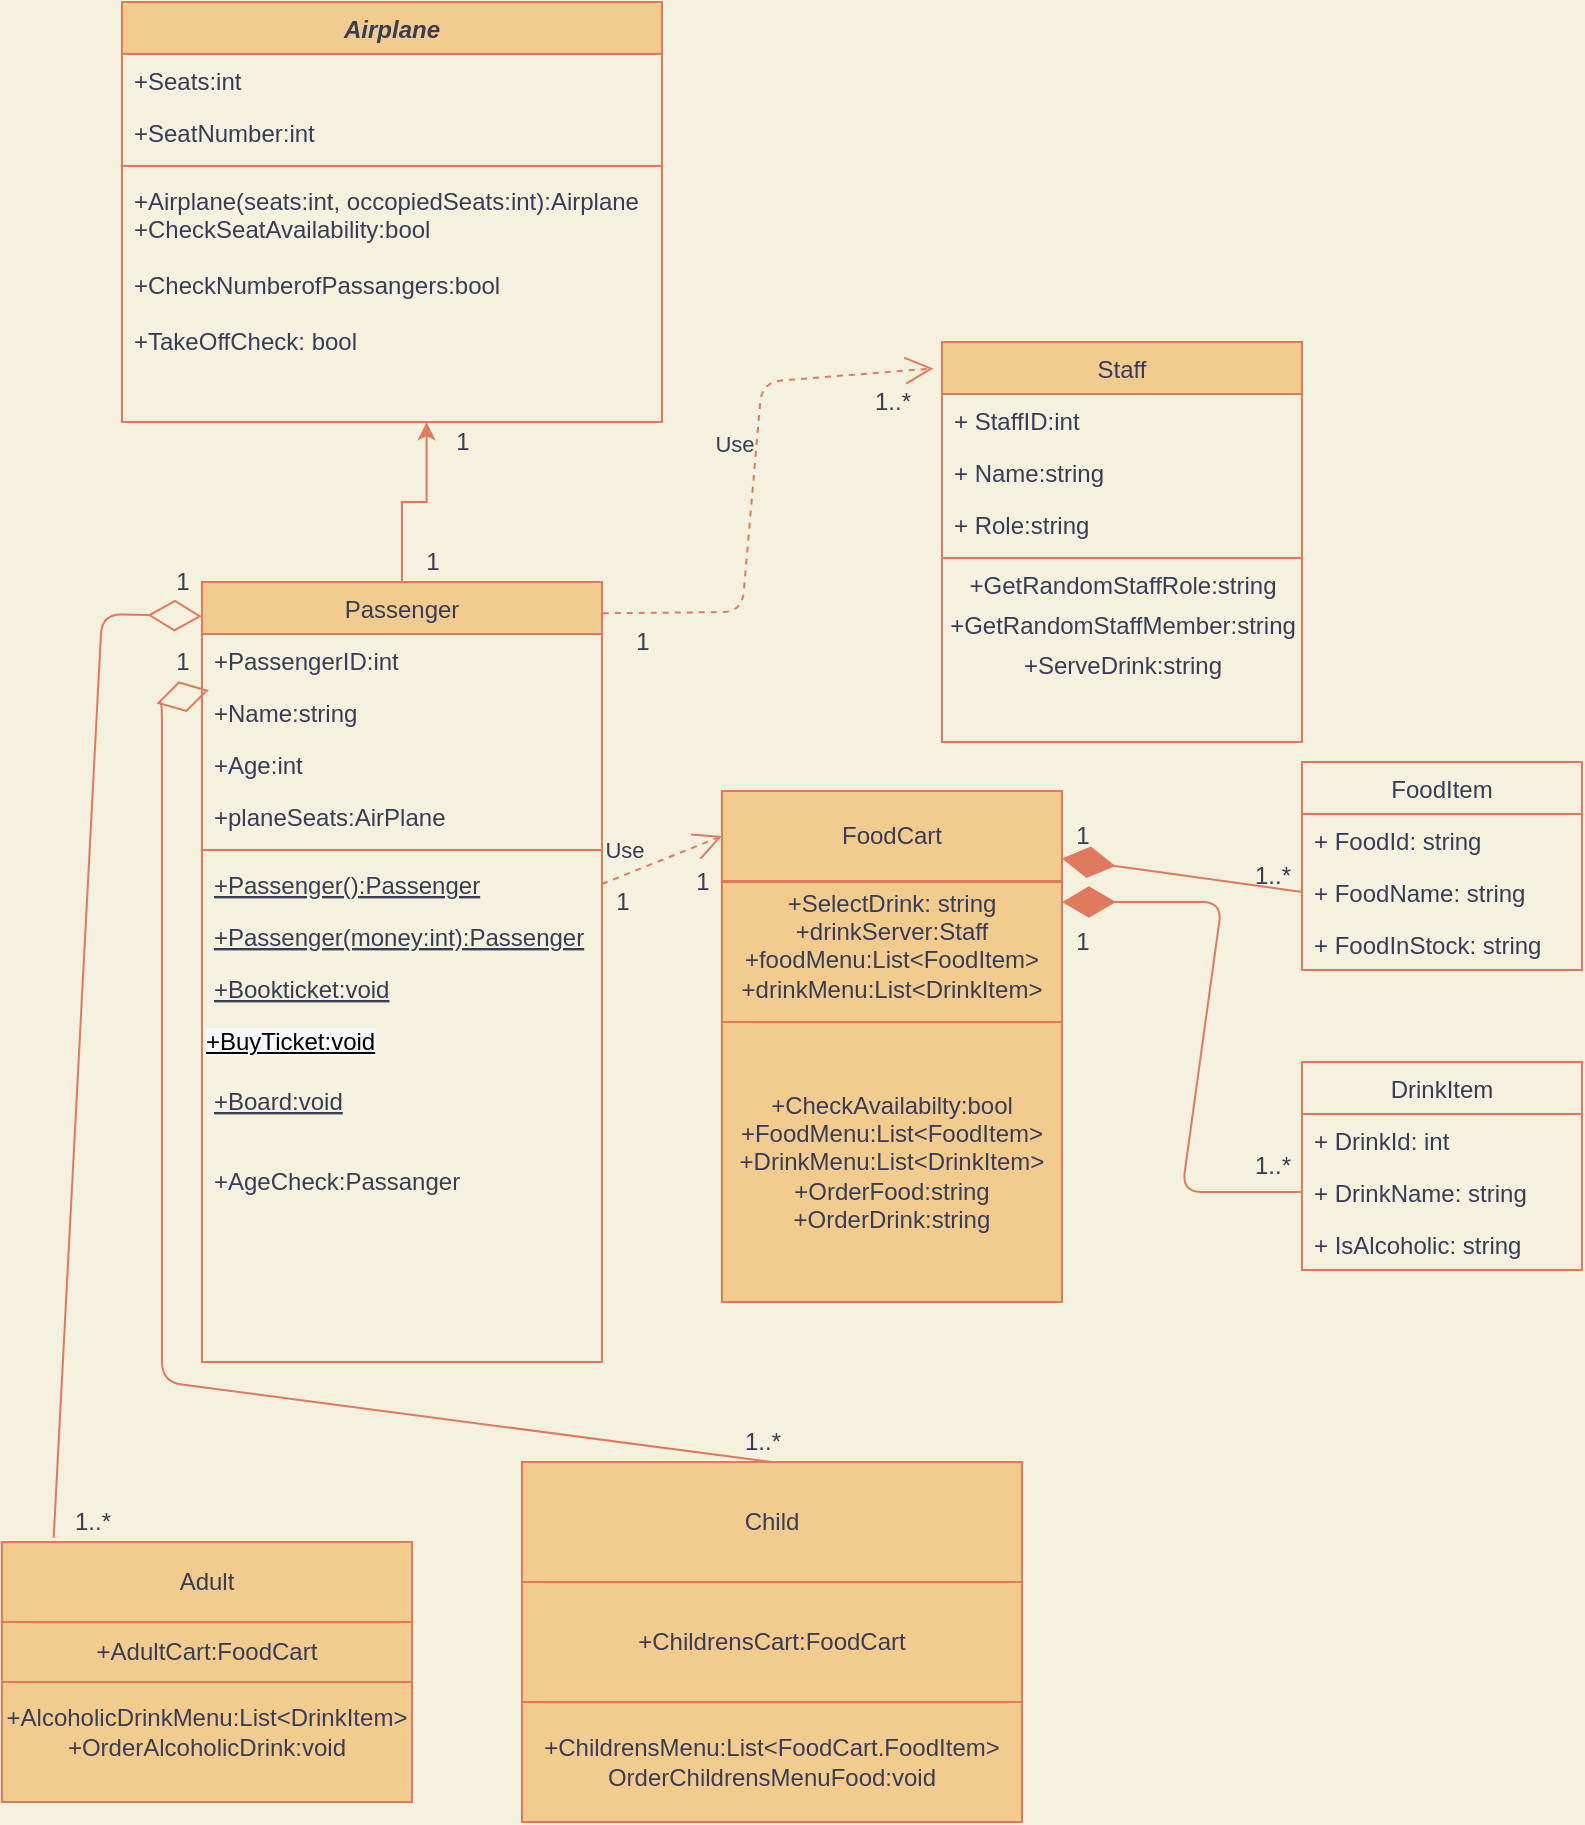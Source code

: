 <mxfile version="13.7.9" type="device"><diagram id="C5RBs43oDa-KdzZeNtuy" name="Page-1"><mxGraphModel dx="631" dy="279" grid="1" gridSize="10" guides="1" tooltips="1" connect="1" arrows="1" fold="1" page="1" pageScale="1" pageWidth="827" pageHeight="1169" background="#F4F1DE" math="0" shadow="0"><root><mxCell id="WIyWlLk6GJQsqaUBKTNV-0"/><mxCell id="WIyWlLk6GJQsqaUBKTNV-1" parent="WIyWlLk6GJQsqaUBKTNV-0"/><mxCell id="zkfFHV4jXpPFQw0GAbJ--0" value="Airplane" style="swimlane;fontStyle=3;align=center;verticalAlign=top;childLayout=stackLayout;horizontal=1;startSize=26;horizontalStack=0;resizeParent=1;resizeLast=0;collapsible=1;marginBottom=0;rounded=0;shadow=0;strokeWidth=1;fillColor=#F2CC8F;strokeColor=#E07A5F;fontColor=#393C56;" parent="WIyWlLk6GJQsqaUBKTNV-1" vertex="1"><mxGeometry x="70" y="90" width="270" height="210" as="geometry"><mxRectangle x="230" y="140" width="160" height="26" as="alternateBounds"/></mxGeometry></mxCell><mxCell id="zkfFHV4jXpPFQw0GAbJ--1" value="+Seats:int" style="text;align=left;verticalAlign=top;spacingLeft=4;spacingRight=4;overflow=hidden;rotatable=0;points=[[0,0.5],[1,0.5]];portConstraint=eastwest;fontColor=#393C56;" parent="zkfFHV4jXpPFQw0GAbJ--0" vertex="1"><mxGeometry y="26" width="270" height="26" as="geometry"/></mxCell><mxCell id="zkfFHV4jXpPFQw0GAbJ--2" value="+SeatNumber:int" style="text;align=left;verticalAlign=top;spacingLeft=4;spacingRight=4;overflow=hidden;rotatable=0;points=[[0,0.5],[1,0.5]];portConstraint=eastwest;rounded=0;shadow=0;html=0;fontColor=#393C56;" parent="zkfFHV4jXpPFQw0GAbJ--0" vertex="1"><mxGeometry y="52" width="270" height="26" as="geometry"/></mxCell><mxCell id="zkfFHV4jXpPFQw0GAbJ--4" value="" style="line;html=1;strokeWidth=1;align=left;verticalAlign=middle;spacingTop=-1;spacingLeft=3;spacingRight=3;rotatable=0;labelPosition=right;points=[];portConstraint=eastwest;fillColor=#F2CC8F;strokeColor=#E07A5F;fontColor=#393C56;labelBackgroundColor=#F4F1DE;" parent="zkfFHV4jXpPFQw0GAbJ--0" vertex="1"><mxGeometry y="78" width="270" height="8" as="geometry"/></mxCell><mxCell id="zkfFHV4jXpPFQw0GAbJ--5" value="+Airplane(seats:int, occopiedSeats:int):Airplane &#10;+CheckSeatAvailability:bool&#10;&#10;+CheckNumberofPassangers:bool&#10; &#10;+TakeOffCheck: bool" style="text;align=left;verticalAlign=top;spacingLeft=4;spacingRight=4;overflow=hidden;rotatable=0;points=[[0,0.5],[1,0.5]];portConstraint=eastwest;fontColor=#393C56;" parent="zkfFHV4jXpPFQw0GAbJ--0" vertex="1"><mxGeometry y="86" width="270" height="124" as="geometry"/></mxCell><mxCell id="MU2zD9gQPs0BDIQ2JjMA-5" style="edgeStyle=orthogonalEdgeStyle;rounded=0;orthogonalLoop=1;jettySize=auto;html=1;exitX=0.5;exitY=0;exitDx=0;exitDy=0;entryX=0.564;entryY=1.001;entryDx=0;entryDy=0;entryPerimeter=0;strokeColor=#E07A5F;fontColor=#393C56;labelBackgroundColor=#F4F1DE;" parent="WIyWlLk6GJQsqaUBKTNV-1" source="zkfFHV4jXpPFQw0GAbJ--6" target="zkfFHV4jXpPFQw0GAbJ--5" edge="1"><mxGeometry relative="1" as="geometry"><mxPoint x="240" y="300" as="targetPoint"/></mxGeometry></mxCell><mxCell id="zkfFHV4jXpPFQw0GAbJ--6" value="Passenger" style="swimlane;fontStyle=0;align=center;verticalAlign=top;childLayout=stackLayout;horizontal=1;startSize=26;horizontalStack=0;resizeParent=1;resizeLast=0;collapsible=1;marginBottom=0;rounded=0;shadow=0;strokeWidth=1;fillColor=#F2CC8F;strokeColor=#E07A5F;fontColor=#393C56;" parent="WIyWlLk6GJQsqaUBKTNV-1" vertex="1"><mxGeometry x="110" y="380" width="200" height="390" as="geometry"><mxRectangle x="130" y="380" width="160" height="26" as="alternateBounds"/></mxGeometry></mxCell><mxCell id="zkfFHV4jXpPFQw0GAbJ--7" value="+PassengerID:int&#10;&#10;" style="text;align=left;verticalAlign=top;spacingLeft=4;spacingRight=4;overflow=hidden;rotatable=0;points=[[0,0.5],[1,0.5]];portConstraint=eastwest;fontColor=#393C56;" parent="zkfFHV4jXpPFQw0GAbJ--6" vertex="1"><mxGeometry y="26" width="200" height="26" as="geometry"/></mxCell><mxCell id="zkfFHV4jXpPFQw0GAbJ--8" value="+Name:string" style="text;align=left;verticalAlign=top;spacingLeft=4;spacingRight=4;overflow=hidden;rotatable=0;points=[[0,0.5],[1,0.5]];portConstraint=eastwest;rounded=0;shadow=0;html=0;fontColor=#393C56;" parent="zkfFHV4jXpPFQw0GAbJ--6" vertex="1"><mxGeometry y="52" width="200" height="26" as="geometry"/></mxCell><mxCell id="MU2zD9gQPs0BDIQ2JjMA-3" value="+Age:int" style="text;align=left;verticalAlign=top;spacingLeft=4;spacingRight=4;overflow=hidden;rotatable=0;points=[[0,0.5],[1,0.5]];portConstraint=eastwest;rounded=0;shadow=0;html=0;fontColor=#393C56;" parent="zkfFHV4jXpPFQw0GAbJ--6" vertex="1"><mxGeometry y="78" width="200" height="26" as="geometry"/></mxCell><mxCell id="GsjaBNkm1_vEF_FZeGBL-22" value="+planeSeats:AirPlane" style="text;align=left;verticalAlign=top;spacingLeft=4;spacingRight=4;overflow=hidden;rotatable=0;points=[[0,0.5],[1,0.5]];portConstraint=eastwest;rounded=0;shadow=0;html=0;fontColor=#393C56;" parent="zkfFHV4jXpPFQw0GAbJ--6" vertex="1"><mxGeometry y="104" width="200" height="26" as="geometry"/></mxCell><mxCell id="zkfFHV4jXpPFQw0GAbJ--9" value="" style="line;html=1;strokeWidth=1;align=left;verticalAlign=middle;spacingTop=-1;spacingLeft=3;spacingRight=3;rotatable=0;labelPosition=right;points=[];portConstraint=eastwest;fillColor=#F2CC8F;strokeColor=#E07A5F;fontColor=#393C56;labelBackgroundColor=#F4F1DE;" parent="zkfFHV4jXpPFQw0GAbJ--6" vertex="1"><mxGeometry y="130" width="200" height="8" as="geometry"/></mxCell><mxCell id="1AM1G8eTV0i7_VV6lDFo-3" value="+Passenger():Passenger" style="text;align=left;verticalAlign=top;spacingLeft=4;spacingRight=4;overflow=hidden;rotatable=0;points=[[0,0.5],[1,0.5]];portConstraint=eastwest;fontStyle=4;fontColor=#393C56;" parent="zkfFHV4jXpPFQw0GAbJ--6" vertex="1"><mxGeometry y="138" width="200" height="26" as="geometry"/></mxCell><mxCell id="1AM1G8eTV0i7_VV6lDFo-1" value="+Passenger(money:int):Passenger" style="text;align=left;verticalAlign=top;spacingLeft=4;spacingRight=4;overflow=hidden;rotatable=0;points=[[0,0.5],[1,0.5]];portConstraint=eastwest;fontStyle=4;fontColor=#393C56;" parent="zkfFHV4jXpPFQw0GAbJ--6" vertex="1"><mxGeometry y="164" width="200" height="26" as="geometry"/></mxCell><mxCell id="zkfFHV4jXpPFQw0GAbJ--10" value="+Bookticket:void" style="text;align=left;verticalAlign=top;spacingLeft=4;spacingRight=4;overflow=hidden;rotatable=0;points=[[0,0.5],[1,0.5]];portConstraint=eastwest;fontStyle=4;fontColor=#393C56;" parent="zkfFHV4jXpPFQw0GAbJ--6" vertex="1"><mxGeometry y="190" width="200" height="26" as="geometry"/></mxCell><mxCell id="GylHUfk5qMJnPZIHVrpr-0" value="&lt;span style=&quot;color: rgb(0 , 0 , 0) ; font-family: &amp;#34;helvetica&amp;#34; ; font-size: 12px ; font-style: normal ; font-weight: 400 ; letter-spacing: normal ; text-align: left ; text-indent: 0px ; text-transform: none ; word-spacing: 0px ; background-color: rgb(248 , 249 , 250) ; text-decoration: underline ; display: inline ; float: none&quot;&gt;+BuyTicket:void&lt;/span&gt;" style="text;whiteSpace=wrap;html=1;fontColor=#393C56;" parent="zkfFHV4jXpPFQw0GAbJ--6" vertex="1"><mxGeometry y="216" width="200" height="30" as="geometry"/></mxCell><mxCell id="1AM1G8eTV0i7_VV6lDFo-2" value="+Board:void" style="text;align=left;verticalAlign=top;spacingLeft=4;spacingRight=4;overflow=hidden;rotatable=0;points=[[0,0.5],[1,0.5]];portConstraint=eastwest;fontStyle=4;fontColor=#393C56;" parent="zkfFHV4jXpPFQw0GAbJ--6" vertex="1"><mxGeometry y="246" width="200" height="26" as="geometry"/></mxCell><mxCell id="zkfFHV4jXpPFQw0GAbJ--11" value="&#10;+AgeCheck:Passanger" style="text;align=left;verticalAlign=top;spacingLeft=4;spacingRight=4;overflow=hidden;rotatable=0;points=[[0,0.5],[1,0.5]];portConstraint=eastwest;fontColor=#393C56;" parent="zkfFHV4jXpPFQw0GAbJ--6" vertex="1"><mxGeometry y="272" width="200" height="92" as="geometry"/></mxCell><mxCell id="H4hYB8yXeJJJpQe6vzuN-0" value="FoodItem" style="swimlane;fontStyle=0;childLayout=stackLayout;horizontal=1;startSize=26;fillColor=none;horizontalStack=0;resizeParent=1;resizeParentMax=0;resizeLast=0;collapsible=1;marginBottom=0;strokeColor=#E07A5F;fontColor=#393C56;" parent="WIyWlLk6GJQsqaUBKTNV-1" vertex="1"><mxGeometry x="660" y="470" width="140" height="104" as="geometry"/></mxCell><mxCell id="H4hYB8yXeJJJpQe6vzuN-1" value="+ FoodId: string" style="text;strokeColor=none;fillColor=none;align=left;verticalAlign=top;spacingLeft=4;spacingRight=4;overflow=hidden;rotatable=0;points=[[0,0.5],[1,0.5]];portConstraint=eastwest;fontColor=#393C56;" parent="H4hYB8yXeJJJpQe6vzuN-0" vertex="1"><mxGeometry y="26" width="140" height="26" as="geometry"/></mxCell><mxCell id="H4hYB8yXeJJJpQe6vzuN-2" value="+ FoodName: string" style="text;strokeColor=none;fillColor=none;align=left;verticalAlign=top;spacingLeft=4;spacingRight=4;overflow=hidden;rotatable=0;points=[[0,0.5],[1,0.5]];portConstraint=eastwest;fontColor=#393C56;" parent="H4hYB8yXeJJJpQe6vzuN-0" vertex="1"><mxGeometry y="52" width="140" height="26" as="geometry"/></mxCell><mxCell id="H4hYB8yXeJJJpQe6vzuN-3" value="+ FoodInStock: string" style="text;strokeColor=none;fillColor=none;align=left;verticalAlign=top;spacingLeft=4;spacingRight=4;overflow=hidden;rotatable=0;points=[[0,0.5],[1,0.5]];portConstraint=eastwest;fontColor=#393C56;" parent="H4hYB8yXeJJJpQe6vzuN-0" vertex="1"><mxGeometry y="78" width="140" height="26" as="geometry"/></mxCell><mxCell id="MU2zD9gQPs0BDIQ2JjMA-9" value="Adult" style="rounded=0;whiteSpace=wrap;html=1;fillColor=#F2CC8F;strokeColor=#E07A5F;fontColor=#393C56;" parent="WIyWlLk6GJQsqaUBKTNV-1" vertex="1"><mxGeometry x="10" y="860" width="205" height="40" as="geometry"/></mxCell><mxCell id="MU2zD9gQPs0BDIQ2JjMA-16" value="+ChildrensCart:FoodCart" style="rounded=0;whiteSpace=wrap;html=1;fillColor=#F2CC8F;strokeColor=#E07A5F;fontColor=#393C56;" parent="WIyWlLk6GJQsqaUBKTNV-1" vertex="1"><mxGeometry x="270" y="820" width="250" height="180" as="geometry"/></mxCell><mxCell id="MU2zD9gQPs0BDIQ2JjMA-17" value="Child" style="rounded=0;whiteSpace=wrap;html=1;fillColor=#F2CC8F;strokeColor=#E07A5F;fontColor=#393C56;" parent="WIyWlLk6GJQsqaUBKTNV-1" vertex="1"><mxGeometry x="270" y="820" width="250" height="60" as="geometry"/></mxCell><mxCell id="MU2zD9gQPs0BDIQ2JjMA-23" value="" style="edgeStyle=orthogonalEdgeStyle;rounded=0;orthogonalLoop=1;jettySize=auto;html=1;strokeColor=#E07A5F;fontColor=#393C56;labelBackgroundColor=#F4F1DE;" parent="WIyWlLk6GJQsqaUBKTNV-1" source="MU2zD9gQPs0BDIQ2JjMA-19" target="MU2zD9gQPs0BDIQ2JjMA-21" edge="1"><mxGeometry relative="1" as="geometry"/></mxCell><mxCell id="MU2zD9gQPs0BDIQ2JjMA-19" value="FoodCart" style="rounded=0;whiteSpace=wrap;html=1;fillColor=#F2CC8F;strokeColor=#E07A5F;fontColor=#393C56;" parent="WIyWlLk6GJQsqaUBKTNV-1" vertex="1"><mxGeometry x="370" y="484.5" width="170" height="45" as="geometry"/></mxCell><mxCell id="MU2zD9gQPs0BDIQ2JjMA-21" value="&lt;span style=&quot;text-align: left&quot;&gt;+SelectDrink: string&lt;br&gt;+drinkServer:Staff&lt;/span&gt;&lt;br&gt;+foodMenu:List&amp;lt;FoodItem&amp;gt;&lt;br&gt;+drinkMenu:List&amp;lt;DrinkItem&amp;gt;&lt;br&gt;&lt;br&gt;&lt;div&gt;&lt;/div&gt;" style="rounded=0;whiteSpace=wrap;html=1;fillColor=#F2CC8F;strokeColor=#E07A5F;fontColor=#393C56;" parent="WIyWlLk6GJQsqaUBKTNV-1" vertex="1"><mxGeometry x="370" y="530" width="170" height="77" as="geometry"/></mxCell><mxCell id="MU2zD9gQPs0BDIQ2JjMA-22" value="+CheckAvailabilty:bool&lt;br&gt;+FoodMenu:List&amp;lt;FoodItem&amp;gt;&lt;br&gt;+DrinkMenu:List&amp;lt;DrinkItem&amp;gt;&lt;br&gt;&lt;span style=&quot;text-align: left&quot;&gt;+OrderFood:string&lt;/span&gt;&lt;br style=&quot;padding: 0px ; margin: 0px ; text-align: left&quot;&gt;&lt;span style=&quot;text-align: left&quot;&gt;+OrderDrink:string&lt;/span&gt;" style="rounded=0;whiteSpace=wrap;html=1;fillColor=#F2CC8F;strokeColor=#E07A5F;fontColor=#393C56;" parent="WIyWlLk6GJQsqaUBKTNV-1" vertex="1"><mxGeometry x="370" y="600" width="170" height="140" as="geometry"/></mxCell><mxCell id="zkfFHV4jXpPFQw0GAbJ--13" value="Staff" style="swimlane;fontStyle=0;align=center;verticalAlign=top;childLayout=stackLayout;horizontal=1;startSize=26;horizontalStack=0;resizeParent=1;resizeLast=0;collapsible=1;marginBottom=0;rounded=0;shadow=0;strokeWidth=1;fillColor=#F2CC8F;strokeColor=#E07A5F;fontColor=#393C56;" parent="WIyWlLk6GJQsqaUBKTNV-1" vertex="1"><mxGeometry x="480" y="260" width="180" height="200" as="geometry"><mxRectangle x="340" y="380" width="170" height="26" as="alternateBounds"/></mxGeometry></mxCell><mxCell id="MU2zD9gQPs0BDIQ2JjMA-2" value="+ StaffID:int" style="text;align=left;verticalAlign=top;spacingLeft=4;spacingRight=4;overflow=hidden;rotatable=0;points=[[0,0.5],[1,0.5]];portConstraint=eastwest;fontColor=#393C56;" parent="zkfFHV4jXpPFQw0GAbJ--13" vertex="1"><mxGeometry y="26" width="180" height="26" as="geometry"/></mxCell><mxCell id="MU2zD9gQPs0BDIQ2JjMA-0" value="+ Name:string" style="text;align=left;verticalAlign=top;spacingLeft=4;spacingRight=4;overflow=hidden;rotatable=0;points=[[0,0.5],[1,0.5]];portConstraint=eastwest;fontColor=#393C56;" parent="zkfFHV4jXpPFQw0GAbJ--13" vertex="1"><mxGeometry y="52" width="180" height="26" as="geometry"/></mxCell><mxCell id="zkfFHV4jXpPFQw0GAbJ--14" value="+ Role:string" style="text;align=left;verticalAlign=top;spacingLeft=4;spacingRight=4;overflow=hidden;rotatable=0;points=[[0,0.5],[1,0.5]];portConstraint=eastwest;fontColor=#393C56;" parent="zkfFHV4jXpPFQw0GAbJ--13" vertex="1"><mxGeometry y="78" width="180" height="26" as="geometry"/></mxCell><mxCell id="zkfFHV4jXpPFQw0GAbJ--15" value="" style="line;html=1;strokeWidth=1;align=left;verticalAlign=middle;spacingTop=-1;spacingLeft=3;spacingRight=3;rotatable=0;labelPosition=right;points=[];portConstraint=eastwest;fillColor=#F2CC8F;strokeColor=#E07A5F;fontColor=#393C56;labelBackgroundColor=#F4F1DE;" parent="zkfFHV4jXpPFQw0GAbJ--13" vertex="1"><mxGeometry y="104" width="180" height="8" as="geometry"/></mxCell><mxCell id="zQUj9DOsAEea4_AV6q-i-1" value="+GetRandomStaffRole:string" style="text;html=1;align=center;verticalAlign=middle;resizable=0;points=[];autosize=1;fontColor=#393C56;" parent="zkfFHV4jXpPFQw0GAbJ--13" vertex="1"><mxGeometry y="112" width="180" height="20" as="geometry"/></mxCell><mxCell id="zQUj9DOsAEea4_AV6q-i-0" value="+GetRandomStaffMember:string" style="text;html=1;align=center;verticalAlign=middle;resizable=0;points=[];autosize=1;fontColor=#393C56;" parent="zkfFHV4jXpPFQw0GAbJ--13" vertex="1"><mxGeometry y="132" width="180" height="20" as="geometry"/></mxCell><mxCell id="zQUj9DOsAEea4_AV6q-i-2" value="+ServeDrink:string" style="text;html=1;align=center;verticalAlign=middle;resizable=0;points=[];autosize=1;fontColor=#393C56;" parent="zkfFHV4jXpPFQw0GAbJ--13" vertex="1"><mxGeometry y="152" width="180" height="20" as="geometry"/></mxCell><mxCell id="H4hYB8yXeJJJpQe6vzuN-4" value="" style="endArrow=diamondThin;endFill=1;endSize=24;html=1;exitX=0;exitY=0.5;exitDx=0;exitDy=0;entryX=1;entryY=0.75;entryDx=0;entryDy=0;strokeColor=#E07A5F;fontColor=#393C56;labelBackgroundColor=#F4F1DE;" parent="WIyWlLk6GJQsqaUBKTNV-1" source="H4hYB8yXeJJJpQe6vzuN-2" target="MU2zD9gQPs0BDIQ2JjMA-19" edge="1"><mxGeometry width="160" relative="1" as="geometry"><mxPoint x="350" y="150" as="sourcePoint"/><mxPoint x="350" y="220" as="targetPoint"/></mxGeometry></mxCell><mxCell id="H4hYB8yXeJJJpQe6vzuN-12" value="" style="endArrow=diamondThin;endFill=1;endSize=24;html=1;exitX=0;exitY=0.5;exitDx=0;exitDy=0;strokeColor=#E07A5F;fontColor=#393C56;labelBackgroundColor=#F4F1DE;" parent="WIyWlLk6GJQsqaUBKTNV-1" source="H4hYB8yXeJJJpQe6vzuN-10" edge="1"><mxGeometry width="160" relative="1" as="geometry"><mxPoint x="580" y="790" as="sourcePoint"/><mxPoint x="540" y="540" as="targetPoint"/><Array as="points"><mxPoint x="600" y="685"/><mxPoint x="620" y="540"/></Array></mxGeometry></mxCell><mxCell id="H4hYB8yXeJJJpQe6vzuN-8" value="DrinkItem" style="swimlane;fontStyle=0;childLayout=stackLayout;horizontal=1;startSize=26;fillColor=none;horizontalStack=0;resizeParent=1;resizeParentMax=0;resizeLast=0;collapsible=1;marginBottom=0;strokeColor=#E07A5F;fontColor=#393C56;" parent="WIyWlLk6GJQsqaUBKTNV-1" vertex="1"><mxGeometry x="660" y="620" width="140" height="104" as="geometry"/></mxCell><mxCell id="H4hYB8yXeJJJpQe6vzuN-9" value="+ DrinkId: int" style="text;strokeColor=none;fillColor=none;align=left;verticalAlign=top;spacingLeft=4;spacingRight=4;overflow=hidden;rotatable=0;points=[[0,0.5],[1,0.5]];portConstraint=eastwest;fontColor=#393C56;" parent="H4hYB8yXeJJJpQe6vzuN-8" vertex="1"><mxGeometry y="26" width="140" height="26" as="geometry"/></mxCell><mxCell id="H4hYB8yXeJJJpQe6vzuN-10" value="+ DrinkName: string" style="text;strokeColor=none;fillColor=none;align=left;verticalAlign=top;spacingLeft=4;spacingRight=4;overflow=hidden;rotatable=0;points=[[0,0.5],[1,0.5]];portConstraint=eastwest;fontColor=#393C56;" parent="H4hYB8yXeJJJpQe6vzuN-8" vertex="1"><mxGeometry y="52" width="140" height="26" as="geometry"/></mxCell><mxCell id="H4hYB8yXeJJJpQe6vzuN-11" value="+ IsAlcoholic: string" style="text;strokeColor=none;fillColor=none;align=left;verticalAlign=top;spacingLeft=4;spacingRight=4;overflow=hidden;rotatable=0;points=[[0,0.5],[1,0.5]];portConstraint=eastwest;fontColor=#393C56;" parent="H4hYB8yXeJJJpQe6vzuN-8" vertex="1"><mxGeometry y="78" width="140" height="26" as="geometry"/></mxCell><mxCell id="H4hYB8yXeJJJpQe6vzuN-17" value="" style="endArrow=diamondThin;endFill=0;endSize=24;html=1;entryX=-0.001;entryY=0.044;entryDx=0;entryDy=0;entryPerimeter=0;exitX=0.126;exitY=-0.05;exitDx=0;exitDy=0;exitPerimeter=0;strokeColor=#E07A5F;fontColor=#393C56;labelBackgroundColor=#F4F1DE;" parent="WIyWlLk6GJQsqaUBKTNV-1" source="MU2zD9gQPs0BDIQ2JjMA-9" target="zkfFHV4jXpPFQw0GAbJ--6" edge="1"><mxGeometry width="160" relative="1" as="geometry"><mxPoint x="60" y="790" as="sourcePoint"/><mxPoint x="70" y="390" as="targetPoint"/><Array as="points"><mxPoint x="60" y="396"/></Array></mxGeometry></mxCell><mxCell id="H4hYB8yXeJJJpQe6vzuN-18" value="" style="endArrow=diamondThin;endFill=0;endSize=24;html=1;exitX=0.5;exitY=0;exitDx=0;exitDy=0;entryX=0.017;entryY=0.076;entryDx=0;entryDy=0;entryPerimeter=0;strokeColor=#E07A5F;fontColor=#393C56;labelBackgroundColor=#F4F1DE;" parent="WIyWlLk6GJQsqaUBKTNV-1" source="MU2zD9gQPs0BDIQ2JjMA-17" target="zkfFHV4jXpPFQw0GAbJ--8" edge="1"><mxGeometry width="160" relative="1" as="geometry"><mxPoint x="230" y="690" as="sourcePoint"/><mxPoint x="90" y="430" as="targetPoint"/><Array as="points"><mxPoint x="90" y="780"/><mxPoint x="90" y="440"/></Array></mxGeometry></mxCell><mxCell id="H4hYB8yXeJJJpQe6vzuN-22" value="Use" style="endArrow=open;endSize=12;dashed=1;html=1;exitX=1.002;exitY=0.04;exitDx=0;exitDy=0;exitPerimeter=0;entryX=-0.024;entryY=0.066;entryDx=0;entryDy=0;entryPerimeter=0;strokeColor=#E07A5F;fontColor=#393C56;labelBackgroundColor=#F4F1DE;" parent="WIyWlLk6GJQsqaUBKTNV-1" source="zkfFHV4jXpPFQw0GAbJ--6" target="zkfFHV4jXpPFQw0GAbJ--13" edge="1"><mxGeometry x="0.134" y="11" width="160" relative="1" as="geometry"><mxPoint x="310" y="380" as="sourcePoint"/><mxPoint x="470" y="380" as="targetPoint"/><Array as="points"><mxPoint x="380" y="395"/><mxPoint x="390" y="280"/></Array><mxPoint y="1" as="offset"/></mxGeometry></mxCell><mxCell id="H4hYB8yXeJJJpQe6vzuN-23" value="Use" style="endArrow=open;endSize=12;dashed=1;html=1;entryX=0;entryY=0.5;entryDx=0;entryDy=0;exitX=1;exitY=0.5;exitDx=0;exitDy=0;strokeColor=#E07A5F;fontColor=#393C56;labelBackgroundColor=#F4F1DE;" parent="WIyWlLk6GJQsqaUBKTNV-1" source="1AM1G8eTV0i7_VV6lDFo-3" target="MU2zD9gQPs0BDIQ2JjMA-19" edge="1"><mxGeometry x="-0.47" y="12" width="160" relative="1" as="geometry"><mxPoint x="310" y="540" as="sourcePoint"/><mxPoint x="470" y="540" as="targetPoint"/><Array as="points"/><mxPoint as="offset"/></mxGeometry></mxCell><mxCell id="1v8_85tVZQYnIvCJg-0--1" value="+AlcoholicDrinkMenu:List&amp;lt;DrinkItem&amp;gt;&lt;br&gt;+OrderAlcoholicDrink:void" style="rounded=0;whiteSpace=wrap;html=1;fillColor=#F2CC8F;strokeColor=#E07A5F;fontColor=#393C56;" parent="WIyWlLk6GJQsqaUBKTNV-1" vertex="1"><mxGeometry x="10" y="920" width="205" height="70" as="geometry"/></mxCell><mxCell id="1v8_85tVZQYnIvCJg-0--2" value="+AdultCart:FoodCart" style="rounded=0;whiteSpace=wrap;html=1;fillColor=#F2CC8F;strokeColor=#E07A5F;fontColor=#393C56;" parent="WIyWlLk6GJQsqaUBKTNV-1" vertex="1"><mxGeometry x="10" y="900" width="205" height="30" as="geometry"/></mxCell><mxCell id="GsjaBNkm1_vEF_FZeGBL-0" value="1" style="text;html=1;align=center;verticalAlign=middle;resizable=0;points=[];autosize=1;fontColor=#393C56;" parent="WIyWlLk6GJQsqaUBKTNV-1" vertex="1"><mxGeometry x="230" y="300" width="20" height="20" as="geometry"/></mxCell><mxCell id="GsjaBNkm1_vEF_FZeGBL-1" value="1" style="text;html=1;align=center;verticalAlign=middle;resizable=0;points=[];autosize=1;fontColor=#393C56;" parent="WIyWlLk6GJQsqaUBKTNV-1" vertex="1"><mxGeometry x="215" y="360" width="20" height="20" as="geometry"/></mxCell><mxCell id="GsjaBNkm1_vEF_FZeGBL-2" value="1..*" style="text;html=1;align=center;verticalAlign=middle;resizable=0;points=[];autosize=1;fontColor=#393C56;" parent="WIyWlLk6GJQsqaUBKTNV-1" vertex="1"><mxGeometry x="630" y="662" width="30" height="20" as="geometry"/></mxCell><mxCell id="GsjaBNkm1_vEF_FZeGBL-3" value="1..*" style="text;html=1;align=center;verticalAlign=middle;resizable=0;points=[];autosize=1;fontColor=#393C56;" parent="WIyWlLk6GJQsqaUBKTNV-1" vertex="1"><mxGeometry x="630" y="517" width="30" height="20" as="geometry"/></mxCell><mxCell id="GsjaBNkm1_vEF_FZeGBL-4" value="1" style="text;html=1;align=center;verticalAlign=middle;resizable=0;points=[];autosize=1;fontColor=#393C56;" parent="WIyWlLk6GJQsqaUBKTNV-1" vertex="1"><mxGeometry x="540" y="550" width="20" height="20" as="geometry"/></mxCell><mxCell id="GsjaBNkm1_vEF_FZeGBL-6" value="1" style="text;html=1;align=center;verticalAlign=middle;resizable=0;points=[];autosize=1;fontColor=#393C56;" parent="WIyWlLk6GJQsqaUBKTNV-1" vertex="1"><mxGeometry x="540" y="497" width="20" height="20" as="geometry"/></mxCell><mxCell id="GsjaBNkm1_vEF_FZeGBL-11" value="1" style="text;html=1;align=center;verticalAlign=middle;resizable=0;points=[];autosize=1;fontColor=#393C56;" parent="WIyWlLk6GJQsqaUBKTNV-1" vertex="1"><mxGeometry x="320" y="400" width="20" height="20" as="geometry"/></mxCell><mxCell id="GsjaBNkm1_vEF_FZeGBL-12" value="1..*" style="text;html=1;align=center;verticalAlign=middle;resizable=0;points=[];autosize=1;fontColor=#393C56;" parent="WIyWlLk6GJQsqaUBKTNV-1" vertex="1"><mxGeometry x="440" y="280" width="30" height="20" as="geometry"/></mxCell><mxCell id="GsjaBNkm1_vEF_FZeGBL-14" value="1..*" style="text;html=1;align=center;verticalAlign=middle;resizable=0;points=[];autosize=1;fontColor=#393C56;" parent="WIyWlLk6GJQsqaUBKTNV-1" vertex="1"><mxGeometry x="40" y="840" width="30" height="20" as="geometry"/></mxCell><mxCell id="GsjaBNkm1_vEF_FZeGBL-15" value="1" style="text;html=1;align=center;verticalAlign=middle;resizable=0;points=[];autosize=1;fontColor=#393C56;" parent="WIyWlLk6GJQsqaUBKTNV-1" vertex="1"><mxGeometry x="90" y="370" width="20" height="20" as="geometry"/></mxCell><mxCell id="GsjaBNkm1_vEF_FZeGBL-18" value="1" style="text;html=1;align=center;verticalAlign=middle;resizable=0;points=[];autosize=1;fontColor=#393C56;" parent="WIyWlLk6GJQsqaUBKTNV-1" vertex="1"><mxGeometry x="90" y="410" width="20" height="20" as="geometry"/></mxCell><mxCell id="_qGtxQpODYet1ZY2boM8-0" value="+ChildrensMenu:List&amp;lt;FoodCart.FoodItem&amp;gt;&lt;br&gt;OrderChildrensMenuFood:void" style="rounded=0;whiteSpace=wrap;html=1;fillColor=#F2CC8F;strokeColor=#E07A5F;fontColor=#393C56;" parent="WIyWlLk6GJQsqaUBKTNV-1" vertex="1"><mxGeometry x="270" y="940" width="250" height="60" as="geometry"/></mxCell><mxCell id="GsjaBNkm1_vEF_FZeGBL-13" value="1..*" style="text;html=1;align=center;verticalAlign=middle;resizable=0;points=[];autosize=1;fontColor=#393C56;" parent="WIyWlLk6GJQsqaUBKTNV-1" vertex="1"><mxGeometry x="290" y="800" width="200" height="20" as="geometry"/></mxCell><mxCell id="_qGtxQpODYet1ZY2boM8-4" value="1" style="text;html=1;align=center;verticalAlign=middle;resizable=0;points=[];autosize=1;fontColor=#393C56;" parent="WIyWlLk6GJQsqaUBKTNV-1" vertex="1"><mxGeometry x="310" y="530" width="20" height="20" as="geometry"/></mxCell><mxCell id="_qGtxQpODYet1ZY2boM8-5" value="1" style="text;html=1;align=center;verticalAlign=middle;resizable=0;points=[];autosize=1;fontColor=#393C56;" parent="WIyWlLk6GJQsqaUBKTNV-1" vertex="1"><mxGeometry x="350" y="520" width="20" height="20" as="geometry"/></mxCell></root></mxGraphModel></diagram></mxfile>